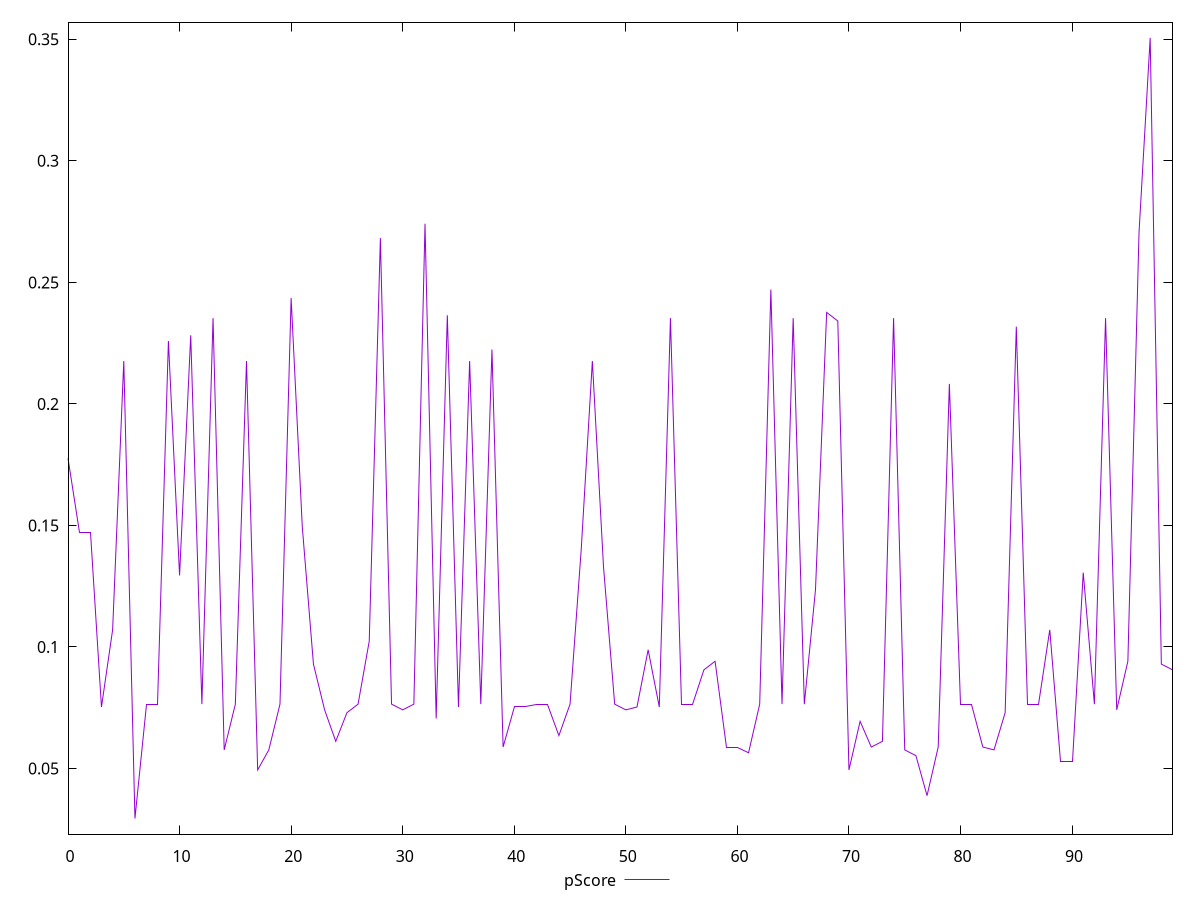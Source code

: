 reset

$pScore <<EOF
0 0.17764705882352938
1 0.14705882352941174
2 0.14705882352941174
3 0.07529411764705879
4 0.10705882352941176
5 0.21764705882352942
6 0.02941176470588236
7 0.07647058823529412
8 0.07647058823529412
9 0.22588235294117648
10 0.12941176470588234
11 0.22823529411764704
12 0.07647058823529412
13 0.23529411764705882
14 0.057647058823529385
15 0.07647058823529412
16 0.21764705882352942
17 0.04941176470588232
18 0.057647058823529385
19 0.07647058823529412
20 0.24352941176470588
21 0.14941176470588236
22 0.09294117647058825
23 0.07411764705882351
24 0.06117647058823528
25 0.07294117647058823
26 0.07647058823529412
27 0.10235294117647059
28 0.268235294117647
29 0.07647058823529412
30 0.07411764705882351
31 0.07647058823529412
32 0.2741176470588235
33 0.07058823529411762
34 0.2364705882352941
35 0.07529411764705879
36 0.21764705882352942
37 0.07647058823529412
38 0.2223529411764706
39 0.05882352941176472
40 0.07529411764705879
41 0.07529411764705879
42 0.07647058823529412
43 0.07647058823529412
44 0.06352941176470589
45 0.07647058823529412
46 0.14
47 0.21764705882352942
48 0.13294117647058823
49 0.07647058823529412
50 0.07411764705882351
51 0.07529411764705879
52 0.0988235294117647
53 0.07529411764705879
54 0.23529411764705882
55 0.07647058823529412
56 0.07647058823529412
57 0.09058823529411764
58 0.09411764705882353
59 0.05882352941176472
60 0.05882352941176472
61 0.056470588235294106
62 0.07647058823529412
63 0.24705882352941178
64 0.07647058823529412
65 0.23529411764705882
66 0.07647058823529412
67 0.12352941176470589
68 0.23764705882352938
69 0.23411764705882354
70 0.04941176470588232
71 0.06941176470588234
72 0.05882352941176472
73 0.06117647058823528
74 0.23529411764705882
75 0.057647058823529385
76 0.05529411764705883
77 0.0388235294117647
78 0.05882352941176472
79 0.20823529411764707
80 0.07647058823529412
81 0.07647058823529412
82 0.05882352941176472
83 0.057647058823529385
84 0.07294117647058823
85 0.23176470588235293
86 0.07647058823529412
87 0.07647058823529412
88 0.10705882352941176
89 0.052941176470588214
90 0.052941176470588214
91 0.13058823529411762
92 0.07647058823529412
93 0.23529411764705882
94 0.07411764705882351
95 0.09411764705882353
96 0.27058823529411763
97 0.35058823529411764
98 0.09294117647058825
99 0.09058823529411764
EOF

set key outside below
set xrange [0:99]
set yrange [0.022988235294117653:0.35701176470588236]
set trange [0.022988235294117653:0.35701176470588236]
set terminal svg size 640, 500 enhanced background rgb 'white'
set output "reports/report_00027_2021-02-24T12-40-31.850Z/unused-javascript/samples/music/pScore/values.svg"

plot $pScore title "pScore" with line

reset
